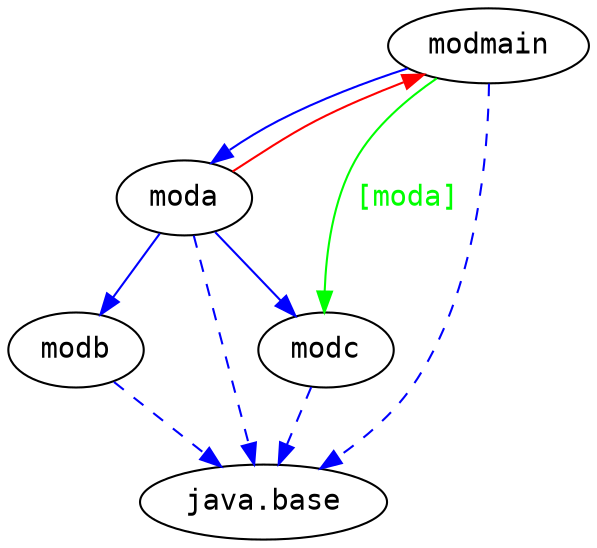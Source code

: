 # Created by depvis.JigsawDepVisualizer on Sat Aug 27 13:54:28 CEST 2016
digraph Java9_Dependency_Visualizer {
modmain[fontname="Consolas",shape="ellipse",label="modmain"];
moda[fontname="Consolas",shape="ellipse",label="moda"];
java_base[fontname="Consolas",shape="ellipse",label="java.base"];
modc[fontname="Consolas",shape="ellipse",label="modc"];
modb[fontname="Consolas",shape="ellipse",label="modb"];
modmain -> moda[color="#0000ff",fontname="Consolas",fontcolor="#0000ff",weight="8"]
modmain -> java_base[color="#0000ff",fontname="Consolas",fontcolor="#0000ff",style="dashed",weight="16"]
modmain -> modc[color="#00ff00",fontname="Consolas",fontcolor="#00ff00",weight="4",label="[moda]"]
modb -> java_base[color="#0000ff",fontname="Consolas",fontcolor="#0000ff",style="dashed",weight="16"]
moda -> modc[color="#0000ff",fontname="Consolas",fontcolor="#0000ff",weight="8"]
moda -> modb[color="#0000ff",fontname="Consolas",fontcolor="#0000ff",weight="8"]
moda -> java_base[color="#0000ff",fontname="Consolas",fontcolor="#0000ff",style="dashed",weight="16"]
moda -> modmain[fontname="Consolas",fontcolor="#ff0000",color="#ff0000",weight="2"]
modc -> java_base[color="#0000ff",fontname="Consolas",fontcolor="#0000ff",style="dashed",weight="16"]
}
